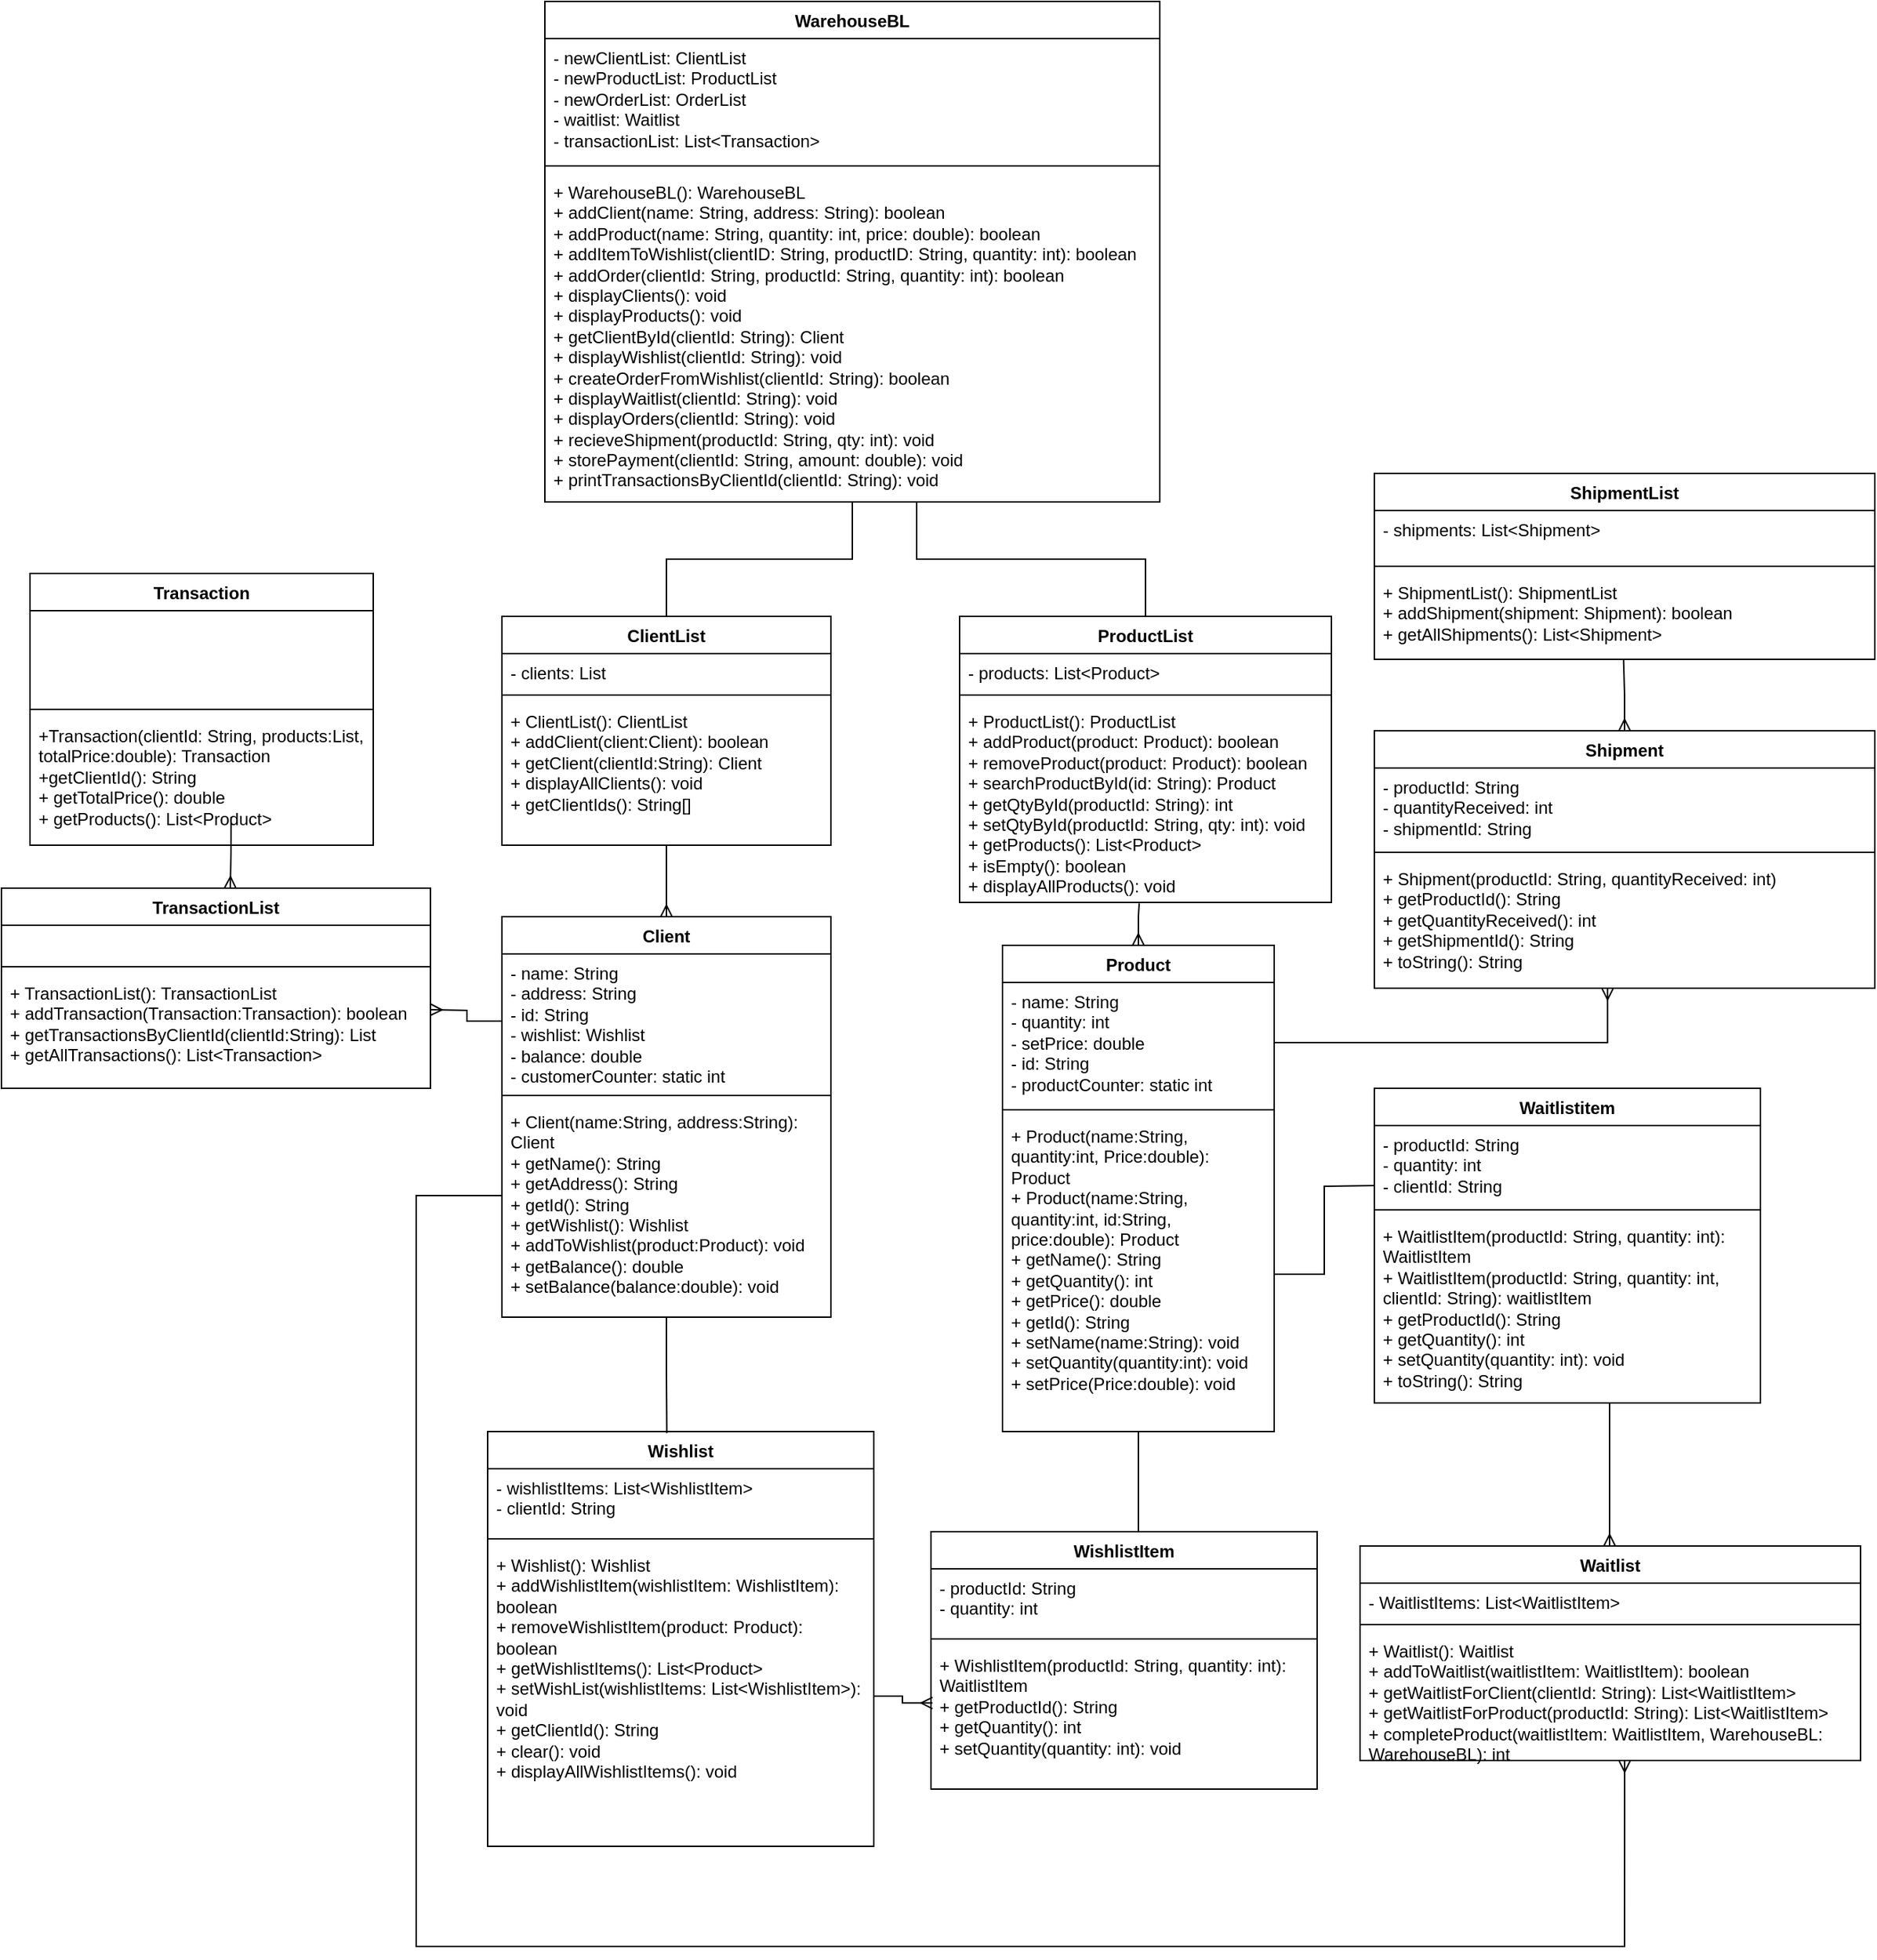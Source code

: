 <mxfile version="28.1.2">
  <diagram name="Warehouse System" id="LI_VsVAxJrolL0fateOj">
    <mxGraphModel dx="254978" dy="162689" grid="1" gridSize="10" guides="1" tooltips="1" connect="1" arrows="1" fold="1" page="1" pageScale="1" pageWidth="850" pageHeight="1100" math="0" shadow="0">
      <root>
        <mxCell id="0" />
        <mxCell id="1" parent="0" />
        <mxCell id="JIjScS_3J3fBeWMevyU9-11" style="endArrow=block;endFill=1;" parent="1" edge="1" />
        <mxCell id="JIjScS_3J3fBeWMevyU9-12" style="endArrow=block;endFill=1;" parent="1" edge="1" />
        <mxCell id="JIjScS_3J3fBeWMevyU9-13" style="endArrow=block;endFill=1;" parent="1" edge="1" />
        <mxCell id="JIjScS_3J3fBeWMevyU9-14" style="endArrow=block;endFill=1;" parent="1" edge="1" />
        <mxCell id="JIjScS_3J3fBeWMevyU9-15" style="endArrow=block;endFill=1;" parent="1" edge="1" />
        <mxCell id="JIjScS_3J3fBeWMevyU9-16" style="endArrow=block;endFill=1;" parent="1" edge="1" />
        <mxCell id="JIjScS_3J3fBeWMevyU9-17" style="endArrow=block;endFill=1;" parent="1" edge="1" />
        <mxCell id="JIjScS_3J3fBeWMevyU9-18" style="endArrow=block;endFill=1;" parent="1" edge="1" />
        <mxCell id="JIjScS_3J3fBeWMevyU9-19" style="endArrow=block;endFill=1;" parent="1" edge="1" />
        <mxCell id="JIjScS_3J3fBeWMevyU9-20" style="endArrow=block;endFill=1;" parent="1" edge="1" />
        <mxCell id="JIjScS_3J3fBeWMevyU9-21" style="endArrow=block;endFill=1;" parent="1" edge="1" />
        <mxCell id="JIjScS_3J3fBeWMevyU9-22" style="endArrow=block;endFill=1;" parent="1" edge="1" />
        <mxCell id="JIjScS_3J3fBeWMevyU9-52" value="Client" style="swimlane;fontStyle=1;align=center;verticalAlign=top;childLayout=stackLayout;horizontal=1;startSize=26;horizontalStack=0;resizeParent=1;resizeParentMax=0;resizeLast=0;collapsible=1;marginBottom=0;whiteSpace=wrap;html=1;" parent="1" vertex="1">
          <mxGeometry x="-158490" y="-96530" width="230" height="280" as="geometry" />
        </mxCell>
        <mxCell id="JIjScS_3J3fBeWMevyU9-53" value="&lt;div&gt;- name: String&lt;/div&gt;&lt;div&gt;- address: String&lt;/div&gt;&lt;div&gt;- id: String&lt;/div&gt;&lt;div&gt;- wishlist: Wishlist&lt;/div&gt;&lt;div&gt;- balance: double&lt;/div&gt;&lt;div&gt;- customerCounter: static int&lt;/div&gt;" style="text;strokeColor=none;fillColor=none;align=left;verticalAlign=top;spacingLeft=4;spacingRight=4;overflow=hidden;rotatable=0;points=[[0,0.5],[1,0.5]];portConstraint=eastwest;whiteSpace=wrap;html=1;" parent="JIjScS_3J3fBeWMevyU9-52" vertex="1">
          <mxGeometry y="26" width="230" height="94" as="geometry" />
        </mxCell>
        <mxCell id="JIjScS_3J3fBeWMevyU9-54" value="" style="line;strokeWidth=1;fillColor=none;align=left;verticalAlign=middle;spacingTop=-1;spacingLeft=3;spacingRight=3;rotatable=0;labelPosition=right;points=[];portConstraint=eastwest;strokeColor=inherit;" parent="JIjScS_3J3fBeWMevyU9-52" vertex="1">
          <mxGeometry y="120" width="230" height="10" as="geometry" />
        </mxCell>
        <mxCell id="JIjScS_3J3fBeWMevyU9-55" value="&lt;div&gt;+ Client(name:String, address:String): Client&lt;/div&gt;&lt;div&gt;+ getName(): String&lt;/div&gt;&lt;div&gt;+ getAddress(): String&lt;/div&gt;&lt;div&gt;+ getId(): String&lt;/div&gt;&lt;div&gt;+ getWishlist(): Wishlist&lt;/div&gt;&lt;div&gt;+ addToWishlist(product:Product): void&lt;/div&gt;&lt;div&gt;+ getBalance(): double&lt;/div&gt;&lt;div&gt;+ setBalance(balance:double): void&lt;/div&gt;" style="text;strokeColor=none;fillColor=none;align=left;verticalAlign=top;spacingLeft=4;spacingRight=4;overflow=hidden;rotatable=0;points=[[0,0.5],[1,0.5]];portConstraint=eastwest;whiteSpace=wrap;html=1;" parent="JIjScS_3J3fBeWMevyU9-52" vertex="1">
          <mxGeometry y="130" width="230" height="150" as="geometry" />
        </mxCell>
        <mxCell id="eMsZ3mc8ceeWu4XuhbyN-4" style="edgeStyle=orthogonalEdgeStyle;rounded=0;orthogonalLoop=1;jettySize=auto;html=1;entryX=0.5;entryY=0;entryDx=0;entryDy=0;endArrow=ERmany;endFill=0;" parent="1" source="JIjScS_3J3fBeWMevyU9-57" target="JIjScS_3J3fBeWMevyU9-52" edge="1">
          <mxGeometry relative="1" as="geometry" />
        </mxCell>
        <mxCell id="JIjScS_3J3fBeWMevyU9-57" value="ClientList" style="swimlane;fontStyle=1;align=center;verticalAlign=top;childLayout=stackLayout;horizontal=1;startSize=26;horizontalStack=0;resizeParent=1;resizeParentMax=0;resizeLast=0;collapsible=1;marginBottom=0;whiteSpace=wrap;html=1;" parent="1" vertex="1">
          <mxGeometry x="-158490" y="-96740" width="230" height="160" as="geometry" />
        </mxCell>
        <mxCell id="JIjScS_3J3fBeWMevyU9-58" value="- clients: List" style="text;strokeColor=none;fillColor=none;align=left;verticalAlign=top;spacingLeft=4;spacingRight=4;overflow=hidden;rotatable=0;points=[[0,0.5],[1,0.5]];portConstraint=eastwest;whiteSpace=wrap;html=1;" parent="JIjScS_3J3fBeWMevyU9-57" vertex="1">
          <mxGeometry y="26" width="230" height="24" as="geometry" />
        </mxCell>
        <mxCell id="JIjScS_3J3fBeWMevyU9-59" value="" style="line;strokeWidth=1;fillColor=none;align=left;verticalAlign=middle;spacingTop=-1;spacingLeft=3;spacingRight=3;rotatable=0;labelPosition=right;points=[];portConstraint=eastwest;strokeColor=inherit;" parent="JIjScS_3J3fBeWMevyU9-57" vertex="1">
          <mxGeometry y="50" width="230" height="10" as="geometry" />
        </mxCell>
        <mxCell id="JIjScS_3J3fBeWMevyU9-60" value="&lt;div&gt;+ ClientList(): ClientList&lt;/div&gt;&lt;div&gt;+ addClient(client:Client): boolean&lt;/div&gt;&lt;div&gt;+ getClient(clientId:String): Client&lt;/div&gt;&lt;div&gt;+ displayAllClients(): void&lt;/div&gt;&lt;div&gt;+ getClientIds(): String[]&lt;/div&gt;" style="text;strokeColor=none;fillColor=none;align=left;verticalAlign=top;spacingLeft=4;spacingRight=4;overflow=hidden;rotatable=0;points=[[0,0.5],[1,0.5]];portConstraint=eastwest;whiteSpace=wrap;html=1;" parent="JIjScS_3J3fBeWMevyU9-57" vertex="1">
          <mxGeometry y="60" width="230" height="100" as="geometry" />
        </mxCell>
        <mxCell id="JIjScS_3J3fBeWMevyU9-71" value="Product" style="swimlane;fontStyle=1;align=center;verticalAlign=top;childLayout=stackLayout;horizontal=1;startSize=26;horizontalStack=0;resizeParent=1;resizeParentMax=0;resizeLast=0;collapsible=1;marginBottom=0;whiteSpace=wrap;html=1;" parent="1" vertex="1">
          <mxGeometry x="-158140" y="-96510" width="190" height="340" as="geometry" />
        </mxCell>
        <mxCell id="JIjScS_3J3fBeWMevyU9-72" value="&lt;div&gt;- name: String&lt;/div&gt;&lt;div&gt;- quantity: int&lt;/div&gt;&lt;div&gt;- setPrice: double&lt;/div&gt;&lt;div&gt;- id: String&lt;/div&gt;&lt;div&gt;- productCounter: static int&lt;/div&gt;&lt;div&gt;&lt;br&gt;&lt;/div&gt;" style="text;strokeColor=none;fillColor=none;align=left;verticalAlign=top;spacingLeft=4;spacingRight=4;overflow=hidden;rotatable=0;points=[[0,0.5],[1,0.5]];portConstraint=eastwest;whiteSpace=wrap;html=1;" parent="JIjScS_3J3fBeWMevyU9-71" vertex="1">
          <mxGeometry y="26" width="190" height="84" as="geometry" />
        </mxCell>
        <mxCell id="JIjScS_3J3fBeWMevyU9-73" value="" style="line;strokeWidth=1;fillColor=none;align=left;verticalAlign=middle;spacingTop=-1;spacingLeft=3;spacingRight=3;rotatable=0;labelPosition=right;points=[];portConstraint=eastwest;strokeColor=inherit;" parent="JIjScS_3J3fBeWMevyU9-71" vertex="1">
          <mxGeometry y="110" width="190" height="10" as="geometry" />
        </mxCell>
        <mxCell id="JIjScS_3J3fBeWMevyU9-74" value="&lt;div&gt;+ Product(name:String, quantity:int, Price:double): Product&lt;/div&gt;&lt;div&gt;+ Product(name:String, quantity:int, id:String, price:double): Product&lt;/div&gt;&lt;div&gt;+ getName(): String&lt;/div&gt;&lt;div&gt;+ getQuantity(): int&lt;/div&gt;&lt;div&gt;+ getPrice(): double&lt;/div&gt;&lt;div&gt;+ getId(): String&lt;/div&gt;&lt;div&gt;+ setName(name:String): void&lt;/div&gt;&lt;div&gt;+ setQuantity(quantity:int): void&lt;/div&gt;&lt;div&gt;+ setPrice(Price:double): void&lt;/div&gt;&lt;div&gt;&lt;br&gt;&lt;/div&gt;" style="text;strokeColor=none;fillColor=none;align=left;verticalAlign=top;spacingLeft=4;spacingRight=4;overflow=hidden;rotatable=0;points=[[0,0.5],[1,0.5]];portConstraint=eastwest;whiteSpace=wrap;html=1;" parent="JIjScS_3J3fBeWMevyU9-71" vertex="1">
          <mxGeometry y="120" width="190" height="220" as="geometry" />
        </mxCell>
        <mxCell id="JIjScS_3J3fBeWMevyU9-75" value="ProductList" style="swimlane;fontStyle=1;align=center;verticalAlign=top;childLayout=stackLayout;horizontal=1;startSize=26;horizontalStack=0;resizeParent=1;resizeParentMax=0;resizeLast=0;collapsible=1;marginBottom=0;whiteSpace=wrap;html=1;" parent="1" vertex="1">
          <mxGeometry x="-158170" y="-96740" width="260" height="200" as="geometry" />
        </mxCell>
        <mxCell id="JIjScS_3J3fBeWMevyU9-76" value="&lt;div&gt;- products: List&amp;lt;Product&amp;gt;&lt;br&gt;&lt;/div&gt;&lt;div&gt;&lt;br&gt;&lt;/div&gt;" style="text;strokeColor=none;fillColor=none;align=left;verticalAlign=top;spacingLeft=4;spacingRight=4;overflow=hidden;rotatable=0;points=[[0,0.5],[1,0.5]];portConstraint=eastwest;whiteSpace=wrap;html=1;" parent="JIjScS_3J3fBeWMevyU9-75" vertex="1">
          <mxGeometry y="26" width="260" height="24" as="geometry" />
        </mxCell>
        <mxCell id="JIjScS_3J3fBeWMevyU9-77" value="" style="line;strokeWidth=1;fillColor=none;align=left;verticalAlign=middle;spacingTop=-1;spacingLeft=3;spacingRight=3;rotatable=0;labelPosition=right;points=[];portConstraint=eastwest;strokeColor=inherit;" parent="JIjScS_3J3fBeWMevyU9-75" vertex="1">
          <mxGeometry y="50" width="260" height="10" as="geometry" />
        </mxCell>
        <mxCell id="JIjScS_3J3fBeWMevyU9-78" value="&lt;div&gt;&lt;div&gt;+ ProductList(): ProductList&lt;/div&gt;&lt;div&gt;+ addProduct(product: Product): boolean&lt;/div&gt;&lt;div&gt;+ removeProduct(product: Product): boolean&lt;/div&gt;&lt;div&gt;+ searchProductById(id: String): Product&lt;/div&gt;&lt;div&gt;+ getQtyById(productId: String): int&lt;/div&gt;&lt;div&gt;+ setQtyById(productId: String, qty: int): void&lt;/div&gt;&lt;div&gt;+ getProducts(): List&amp;lt;Product&amp;gt;&lt;/div&gt;&lt;div&gt;+ isEmpty(): boolean&lt;/div&gt;&lt;div&gt;+ displayAllProducts(): void&lt;/div&gt;&lt;/div&gt;&lt;div&gt;&lt;br&gt;&lt;/div&gt;&lt;div&gt;&lt;br&gt;&lt;/div&gt;" style="text;strokeColor=none;fillColor=none;align=left;verticalAlign=top;spacingLeft=4;spacingRight=4;overflow=hidden;rotatable=0;points=[[0,0.5],[1,0.5]];portConstraint=eastwest;whiteSpace=wrap;html=1;" parent="JIjScS_3J3fBeWMevyU9-75" vertex="1">
          <mxGeometry y="60" width="260" height="140" as="geometry" />
        </mxCell>
        <mxCell id="JIjScS_3J3fBeWMevyU9-79" value="Wishlist" style="swimlane;fontStyle=1;align=center;verticalAlign=top;childLayout=stackLayout;horizontal=1;startSize=26;horizontalStack=0;resizeParent=1;resizeParentMax=0;resizeLast=0;collapsible=1;marginBottom=0;whiteSpace=wrap;html=1;" parent="1" vertex="1">
          <mxGeometry x="-158500" y="-96170" width="270" height="290" as="geometry" />
        </mxCell>
        <mxCell id="JIjScS_3J3fBeWMevyU9-80" value="&lt;div&gt;&lt;div&gt;- wishlistItems: List&amp;lt;WishlistItem&amp;gt;&lt;/div&gt;&lt;/div&gt;&lt;div&gt;&lt;div&gt;- clientId: String&lt;/div&gt;&lt;div&gt;&lt;br&gt;&lt;/div&gt;&lt;/div&gt;" style="text;strokeColor=none;fillColor=none;align=left;verticalAlign=top;spacingLeft=4;spacingRight=4;overflow=hidden;rotatable=0;points=[[0,0.5],[1,0.5]];portConstraint=eastwest;whiteSpace=wrap;html=1;" parent="JIjScS_3J3fBeWMevyU9-79" vertex="1">
          <mxGeometry y="26" width="270" height="44" as="geometry" />
        </mxCell>
        <mxCell id="JIjScS_3J3fBeWMevyU9-81" value="" style="line;strokeWidth=1;fillColor=none;align=left;verticalAlign=middle;spacingTop=-1;spacingLeft=3;spacingRight=3;rotatable=0;labelPosition=right;points=[];portConstraint=eastwest;strokeColor=inherit;" parent="JIjScS_3J3fBeWMevyU9-79" vertex="1">
          <mxGeometry y="70" width="270" height="10" as="geometry" />
        </mxCell>
        <mxCell id="JIjScS_3J3fBeWMevyU9-82" value="&lt;div&gt;&lt;div&gt;+ Wishlist(): Wishlist&lt;/div&gt;&lt;div&gt;+ addWishlistItem(wishlistItem: WishlistItem): boolean&lt;/div&gt;&lt;div&gt;+ removeWishlistItem(product: Product): boolean&lt;/div&gt;&lt;div&gt;+ getWishlistItems(): List&amp;lt;Product&amp;gt;&lt;/div&gt;&lt;div&gt;+ setWishList(wishlistItems: List&amp;lt;WishlistItem&amp;gt;): void&lt;/div&gt;&lt;div&gt;+ getClientId(): String&lt;/div&gt;&lt;div&gt;+ clear(): void&lt;/div&gt;&lt;div&gt;+ displayAllWishlistItems(): void&lt;/div&gt;&lt;/div&gt;&lt;div&gt;&lt;br&gt;&lt;/div&gt;&lt;div&gt;&lt;br&gt;&lt;/div&gt;&lt;div&gt;&lt;br&gt;&lt;/div&gt;" style="text;strokeColor=none;fillColor=none;align=left;verticalAlign=top;spacingLeft=4;spacingRight=4;overflow=hidden;rotatable=0;points=[[0,0.5],[1,0.5]];portConstraint=eastwest;whiteSpace=wrap;html=1;" parent="JIjScS_3J3fBeWMevyU9-79" vertex="1">
          <mxGeometry y="80" width="270" height="210" as="geometry" />
        </mxCell>
        <mxCell id="eMsZ3mc8ceeWu4XuhbyN-10" style="edgeStyle=orthogonalEdgeStyle;rounded=0;orthogonalLoop=1;jettySize=auto;html=1;exitX=0.5;exitY=1;exitDx=0;exitDy=0;entryX=0.5;entryY=0;entryDx=0;entryDy=0;endArrow=ERmany;endFill=0;" parent="1" edge="1">
          <mxGeometry relative="1" as="geometry">
            <mxPoint x="-157715.48" y="-96190" as="sourcePoint" />
            <mxPoint x="-157715.48" y="-96090" as="targetPoint" />
          </mxGeometry>
        </mxCell>
        <mxCell id="eMsZ3mc8ceeWu4XuhbyN-5" style="edgeStyle=orthogonalEdgeStyle;rounded=0;orthogonalLoop=1;jettySize=auto;html=1;entryX=0.5;entryY=0;entryDx=0;entryDy=0;endArrow=none;endFill=0;" parent="1" source="JIjScS_3J3fBeWMevyU9-91" target="JIjScS_3J3fBeWMevyU9-57" edge="1">
          <mxGeometry relative="1" as="geometry" />
        </mxCell>
        <mxCell id="eMsZ3mc8ceeWu4XuhbyN-6" style="edgeStyle=orthogonalEdgeStyle;rounded=0;orthogonalLoop=1;jettySize=auto;html=1;endArrow=none;endFill=0;" parent="1" source="JIjScS_3J3fBeWMevyU9-91" target="JIjScS_3J3fBeWMevyU9-75" edge="1">
          <mxGeometry relative="1" as="geometry">
            <Array as="points">
              <mxPoint x="-158200" y="-96780" />
              <mxPoint x="-158040" y="-96780" />
            </Array>
          </mxGeometry>
        </mxCell>
        <mxCell id="JIjScS_3J3fBeWMevyU9-91" value="WarehouseBL" style="swimlane;fontStyle=1;align=center;verticalAlign=top;childLayout=stackLayout;horizontal=1;startSize=26;horizontalStack=0;resizeParent=1;resizeParentMax=0;resizeLast=0;collapsible=1;marginBottom=0;whiteSpace=wrap;html=1;" parent="1" vertex="1">
          <mxGeometry x="-158460" y="-97170" width="430" height="350" as="geometry" />
        </mxCell>
        <mxCell id="JIjScS_3J3fBeWMevyU9-92" value="&lt;div&gt;&lt;div&gt;&lt;div&gt;&lt;div&gt;&lt;div&gt;- newClientList: ClientList&lt;/div&gt;&lt;div&gt;- newProductList: ProductList&lt;/div&gt;&lt;div&gt;- newOrderList: OrderList&lt;/div&gt;&lt;div&gt;- waitlist: Waitlist&lt;/div&gt;&lt;div&gt;- transactionList: List&amp;lt;Transaction&amp;gt;&lt;/div&gt;&lt;/div&gt;&lt;/div&gt;&lt;/div&gt;&lt;/div&gt;&lt;div&gt;&lt;br&gt;&lt;/div&gt;" style="text;strokeColor=none;fillColor=none;align=left;verticalAlign=top;spacingLeft=4;spacingRight=4;overflow=hidden;rotatable=0;points=[[0,0.5],[1,0.5]];portConstraint=eastwest;whiteSpace=wrap;html=1;" parent="JIjScS_3J3fBeWMevyU9-91" vertex="1">
          <mxGeometry y="26" width="430" height="84" as="geometry" />
        </mxCell>
        <mxCell id="JIjScS_3J3fBeWMevyU9-93" value="" style="line;strokeWidth=1;fillColor=none;align=left;verticalAlign=middle;spacingTop=-1;spacingLeft=3;spacingRight=3;rotatable=0;labelPosition=right;points=[];portConstraint=eastwest;strokeColor=inherit;" parent="JIjScS_3J3fBeWMevyU9-91" vertex="1">
          <mxGeometry y="110" width="430" height="10" as="geometry" />
        </mxCell>
        <mxCell id="JIjScS_3J3fBeWMevyU9-94" value="&lt;div&gt;&lt;div&gt;&lt;div&gt;&lt;div&gt;&lt;div&gt;+ WarehouseBL(): WarehouseBL&lt;/div&gt;&lt;div&gt;+ addClient(name: String, address: String): boolean&lt;/div&gt;&lt;div&gt;+ addProduct(name: String, quantity: int, price: double): boolean&lt;/div&gt;&lt;div&gt;+ addItemToWishlist(clientID: String, productID: String, quantity: int): boolean&lt;/div&gt;&lt;div&gt;+ addOrder(clientId: String, productId: String, quantity: int): boolean&lt;/div&gt;&lt;div&gt;+ displayClients(): void&lt;/div&gt;&lt;div&gt;+ displayProducts(): void&lt;/div&gt;&lt;div&gt;+ getClientById(clientId: String): Client&lt;/div&gt;&lt;div&gt;+ displayWishlist(clientId: String): void&lt;/div&gt;&lt;div&gt;+ createOrderFromWishlist(clientId: String): boolean&lt;/div&gt;&lt;div&gt;+ displayWaitlist(clientId: String): void&lt;/div&gt;&lt;div&gt;+ displayOrders(clientId: String): void&lt;/div&gt;&lt;div&gt;+ recieveShipment(productId: String, qty: int): void&lt;/div&gt;&lt;div&gt;+ storePayment(clientId: String, amount: double): void&lt;/div&gt;&lt;div&gt;+ printTransactionsByClientId(clientId: String): void&lt;/div&gt;&lt;/div&gt;&lt;/div&gt;&lt;/div&gt;&lt;/div&gt;&lt;div&gt;&lt;br&gt;&lt;/div&gt;" style="text;strokeColor=none;fillColor=none;align=left;verticalAlign=top;spacingLeft=4;spacingRight=4;overflow=hidden;rotatable=0;points=[[0,0.5],[1,0.5]];portConstraint=eastwest;whiteSpace=wrap;html=1;" parent="JIjScS_3J3fBeWMevyU9-91" vertex="1">
          <mxGeometry y="120" width="430" height="230" as="geometry" />
        </mxCell>
        <mxCell id="eMsZ3mc8ceeWu4XuhbyN-1" style="edgeStyle=orthogonalEdgeStyle;rounded=0;orthogonalLoop=1;jettySize=auto;html=1;exitX=0.5;exitY=0;exitDx=0;exitDy=0;entryX=0.602;entryY=1.004;entryDx=0;entryDy=0;entryPerimeter=0;endArrow=none;endFill=0;startArrow=ERmany;startFill=0;" parent="1" edge="1">
          <mxGeometry relative="1" as="geometry">
            <mxPoint x="-158680" y="-96550" as="sourcePoint" />
            <mxPoint x="-158679.4" y="-96599.76" as="targetPoint" />
          </mxGeometry>
        </mxCell>
        <mxCell id="eMsZ3mc8ceeWu4XuhbyN-3" style="edgeStyle=orthogonalEdgeStyle;rounded=0;orthogonalLoop=1;jettySize=auto;html=1;entryX=1;entryY=0.5;entryDx=0;entryDy=0;endArrow=ERmany;endFill=0;" parent="1" source="JIjScS_3J3fBeWMevyU9-53" edge="1">
          <mxGeometry relative="1" as="geometry">
            <mxPoint x="-158540" y="-96465" as="targetPoint" />
          </mxGeometry>
        </mxCell>
        <mxCell id="eMsZ3mc8ceeWu4XuhbyN-8" style="edgeStyle=orthogonalEdgeStyle;rounded=0;orthogonalLoop=1;jettySize=auto;html=1;entryX=0.483;entryY=1.005;entryDx=0;entryDy=0;entryPerimeter=0;endArrow=none;endFill=0;startArrow=ERmany;startFill=0;" parent="1" source="JIjScS_3J3fBeWMevyU9-71" target="JIjScS_3J3fBeWMevyU9-78" edge="1">
          <mxGeometry relative="1" as="geometry" />
        </mxCell>
        <mxCell id="eMsZ3mc8ceeWu4XuhbyN-9" style="edgeStyle=orthogonalEdgeStyle;rounded=0;orthogonalLoop=1;jettySize=auto;html=1;entryX=0;entryY=0.5;entryDx=0;entryDy=0;endArrow=none;endFill=0;" parent="1" source="JIjScS_3J3fBeWMevyU9-74" edge="1">
          <mxGeometry relative="1" as="geometry">
            <mxPoint x="-157880" y="-96342" as="targetPoint" />
          </mxGeometry>
        </mxCell>
        <mxCell id="eMsZ3mc8ceeWu4XuhbyN-12" style="edgeStyle=orthogonalEdgeStyle;rounded=0;orthogonalLoop=1;jettySize=auto;html=1;entryX=0.464;entryY=0.004;entryDx=0;entryDy=0;entryPerimeter=0;endArrow=none;endFill=0;" parent="1" source="JIjScS_3J3fBeWMevyU9-52" target="JIjScS_3J3fBeWMevyU9-79" edge="1">
          <mxGeometry relative="1" as="geometry" />
        </mxCell>
        <mxCell id="eMsZ3mc8ceeWu4XuhbyN-13" value="WishlistItem" style="swimlane;fontStyle=1;align=center;verticalAlign=top;childLayout=stackLayout;horizontal=1;startSize=26;horizontalStack=0;resizeParent=1;resizeParentMax=0;resizeLast=0;collapsible=1;marginBottom=0;whiteSpace=wrap;html=1;" parent="1" vertex="1">
          <mxGeometry x="-158190" y="-96100" width="270" height="180" as="geometry" />
        </mxCell>
        <mxCell id="eMsZ3mc8ceeWu4XuhbyN-14" value="&lt;div&gt;&lt;div&gt;&lt;div&gt;&lt;div&gt;- productId: String&lt;/div&gt;&lt;div&gt;- quantity: int&lt;/div&gt;&lt;/div&gt;&lt;/div&gt;&lt;/div&gt;&lt;div&gt;&lt;br&gt;&lt;/div&gt;" style="text;strokeColor=none;fillColor=none;align=left;verticalAlign=top;spacingLeft=4;spacingRight=4;overflow=hidden;rotatable=0;points=[[0,0.5],[1,0.5]];portConstraint=eastwest;whiteSpace=wrap;html=1;" parent="eMsZ3mc8ceeWu4XuhbyN-13" vertex="1">
          <mxGeometry y="26" width="270" height="44" as="geometry" />
        </mxCell>
        <mxCell id="eMsZ3mc8ceeWu4XuhbyN-15" value="" style="line;strokeWidth=1;fillColor=none;align=left;verticalAlign=middle;spacingTop=-1;spacingLeft=3;spacingRight=3;rotatable=0;labelPosition=right;points=[];portConstraint=eastwest;strokeColor=inherit;" parent="eMsZ3mc8ceeWu4XuhbyN-13" vertex="1">
          <mxGeometry y="70" width="270" height="10" as="geometry" />
        </mxCell>
        <mxCell id="eMsZ3mc8ceeWu4XuhbyN-16" value="&lt;div&gt;&lt;div&gt;&lt;div&gt;&lt;div&gt;+ WishlistItem(productId: String, quantity: int): WaitlistItem&lt;/div&gt;&lt;div&gt;+ getProductId(): String&lt;/div&gt;&lt;div&gt;+ getQuantity(): int&lt;/div&gt;&lt;div&gt;+ setQuantity(quantity: int): void&lt;/div&gt;&lt;/div&gt;&lt;/div&gt;&lt;/div&gt;&lt;div&gt;&lt;br&gt;&lt;/div&gt;" style="text;strokeColor=none;fillColor=none;align=left;verticalAlign=top;spacingLeft=4;spacingRight=4;overflow=hidden;rotatable=0;points=[[0,0.5],[1,0.5]];portConstraint=eastwest;whiteSpace=wrap;html=1;" parent="eMsZ3mc8ceeWu4XuhbyN-13" vertex="1">
          <mxGeometry y="80" width="270" height="100" as="geometry" />
        </mxCell>
        <mxCell id="eMsZ3mc8ceeWu4XuhbyN-17" style="edgeStyle=orthogonalEdgeStyle;rounded=0;orthogonalLoop=1;jettySize=auto;html=1;entryX=0.538;entryY=0.004;entryDx=0;entryDy=0;entryPerimeter=0;endArrow=none;endFill=0;" parent="1" target="eMsZ3mc8ceeWu4XuhbyN-13" edge="1">
          <mxGeometry relative="1" as="geometry">
            <mxPoint x="-158044.957" y="-96100" as="sourcePoint" />
          </mxGeometry>
        </mxCell>
        <mxCell id="eMsZ3mc8ceeWu4XuhbyN-18" style="edgeStyle=orthogonalEdgeStyle;rounded=0;orthogonalLoop=1;jettySize=auto;html=1;entryX=0.004;entryY=0.398;entryDx=0;entryDy=0;entryPerimeter=0;endArrow=ERmany;endFill=0;" parent="1" source="JIjScS_3J3fBeWMevyU9-82" target="eMsZ3mc8ceeWu4XuhbyN-16" edge="1">
          <mxGeometry relative="1" as="geometry" />
        </mxCell>
        <mxCell id="eMsZ3mc8ceeWu4XuhbyN-19" style="edgeStyle=orthogonalEdgeStyle;rounded=0;orthogonalLoop=1;jettySize=auto;html=1;entryX=0;entryY=0.5;entryDx=0;entryDy=0;endArrow=none;endFill=0;startArrow=ERmany;startFill=0;" parent="1" target="JIjScS_3J3fBeWMevyU9-55" edge="1">
          <mxGeometry relative="1" as="geometry">
            <Array as="points">
              <mxPoint x="-157705" y="-95810" />
              <mxPoint x="-158550" y="-95810" />
              <mxPoint x="-158550" y="-96335" />
            </Array>
            <mxPoint x="-157704.952" y="-95940" as="sourcePoint" />
          </mxGeometry>
        </mxCell>
        <mxCell id="vWsNEIL-gURutpa_vmU7-1" value="Transaction" style="swimlane;fontStyle=1;align=center;verticalAlign=top;childLayout=stackLayout;horizontal=1;startSize=26;horizontalStack=0;resizeParent=1;resizeParentMax=0;resizeLast=0;collapsible=1;marginBottom=0;whiteSpace=wrap;html=1;" parent="1" vertex="1">
          <mxGeometry x="-158820" y="-96770" width="240" height="190" as="geometry" />
        </mxCell>
        <mxCell id="vWsNEIL-gURutpa_vmU7-2" value="&lt;font face=&quot;gg mono, Source Code Pro, Consolas, Andale Mono WT, Andale Mono, Lucida Console, Lucida Sans Typewriter, DejaVu Sans Mono, Bitstream Vera Sans Mono, Liberation Mono, Nimbus Mono L, Monaco, Courier New, Courier, monospace&quot; style=&quot;font-size: 14px; white-space-collapse: preserve; color: rgb(0, 0, 0);&quot;&gt;&lt;div style=&quot;&quot;&gt;&lt;div style=&quot;color: rgb(255, 255, 255); font-family: Helvetica; font-size: 12px; white-space-collapse: collapse;&quot;&gt;&lt;div&gt;&lt;span style=&quot;background-color: transparent;&quot;&gt;-clientId: String&lt;/span&gt;&lt;/div&gt;&lt;div&gt;&lt;span style=&quot;background-color: transparent;&quot;&gt;-products: List&amp;lt;Product&amp;gt;&lt;/span&gt;&lt;/div&gt;&lt;div&gt;-totalPrice: double&lt;/div&gt;&lt;/div&gt;&lt;/div&gt;&lt;/font&gt;" style="text;strokeColor=none;fillColor=none;align=left;verticalAlign=top;spacingLeft=4;spacingRight=4;overflow=hidden;rotatable=0;points=[[0,0.5],[1,0.5]];portConstraint=eastwest;whiteSpace=wrap;html=1;" parent="vWsNEIL-gURutpa_vmU7-1" vertex="1">
          <mxGeometry y="26" width="240" height="64" as="geometry" />
        </mxCell>
        <mxCell id="vWsNEIL-gURutpa_vmU7-3" value="" style="line;strokeWidth=1;fillColor=none;align=left;verticalAlign=middle;spacingTop=-1;spacingLeft=3;spacingRight=3;rotatable=0;labelPosition=right;points=[];portConstraint=eastwest;strokeColor=inherit;" parent="vWsNEIL-gURutpa_vmU7-1" vertex="1">
          <mxGeometry y="90" width="240" height="10" as="geometry" />
        </mxCell>
        <mxCell id="vWsNEIL-gURutpa_vmU7-4" value="&lt;div&gt;+Transaction(clientId: String, products:List, totalPrice:double): Transaction&lt;/div&gt;&lt;div&gt;+getClientId(): String&lt;/div&gt;&lt;div&gt;+ getTotalPrice(): double&lt;/div&gt;&lt;div&gt;+ getProducts(): List&amp;lt;Product&amp;gt;&lt;/div&gt;" style="text;strokeColor=none;fillColor=none;align=left;verticalAlign=top;spacingLeft=4;spacingRight=4;overflow=hidden;rotatable=0;points=[[0,0.5],[1,0.5]];portConstraint=eastwest;whiteSpace=wrap;html=1;" parent="vWsNEIL-gURutpa_vmU7-1" vertex="1">
          <mxGeometry y="100" width="240" height="90" as="geometry" />
        </mxCell>
        <mxCell id="vWsNEIL-gURutpa_vmU7-5" value="TransactionList" style="swimlane;fontStyle=1;align=center;verticalAlign=top;childLayout=stackLayout;horizontal=1;startSize=26;horizontalStack=0;resizeParent=1;resizeParentMax=0;resizeLast=0;collapsible=1;marginBottom=0;whiteSpace=wrap;html=1;" parent="1" vertex="1">
          <mxGeometry x="-158840" y="-96550" width="300" height="140" as="geometry" />
        </mxCell>
        <mxCell id="vWsNEIL-gURutpa_vmU7-6" value="&lt;font face=&quot;gg mono, Source Code Pro, Consolas, Andale Mono WT, Andale Mono, Lucida Console, Lucida Sans Typewriter, DejaVu Sans Mono, Bitstream Vera Sans Mono, Liberation Mono, Nimbus Mono L, Monaco, Courier New, Courier, monospace&quot; style=&quot;color: rgb(0, 0, 0);&quot;&gt;&lt;div style=&quot;&quot;&gt;&lt;div style=&quot;color: rgb(255, 255, 255); font-family: Helvetica;&quot;&gt;&lt;span style=&quot;background-color: transparent;&quot;&gt;- Transactions: List&amp;lt;Transaction&amp;gt;&lt;/span&gt;&lt;/div&gt;&lt;/div&gt;&lt;/font&gt;" style="text;strokeColor=none;fillColor=none;align=left;verticalAlign=top;spacingLeft=4;spacingRight=4;overflow=hidden;rotatable=0;points=[[0,0.5],[1,0.5]];portConstraint=eastwest;whiteSpace=wrap;html=1;" parent="vWsNEIL-gURutpa_vmU7-5" vertex="1">
          <mxGeometry y="26" width="300" height="24" as="geometry" />
        </mxCell>
        <mxCell id="vWsNEIL-gURutpa_vmU7-7" value="" style="line;strokeWidth=1;fillColor=none;align=left;verticalAlign=middle;spacingTop=-1;spacingLeft=3;spacingRight=3;rotatable=0;labelPosition=right;points=[];portConstraint=eastwest;strokeColor=inherit;" parent="vWsNEIL-gURutpa_vmU7-5" vertex="1">
          <mxGeometry y="50" width="300" height="10" as="geometry" />
        </mxCell>
        <mxCell id="vWsNEIL-gURutpa_vmU7-8" value="&lt;div&gt;+ TransactionList(): TransactionList&lt;/div&gt;&lt;div&gt;+ addTransaction(Transaction:Transaction): boolean&lt;/div&gt;&lt;div&gt;+ getTransactionsByClientId(clientId:String): List&lt;/div&gt;&lt;div&gt;+ getAllTransactions(): List&amp;lt;Transaction&amp;gt;&lt;/div&gt;" style="text;strokeColor=none;fillColor=none;align=left;verticalAlign=top;spacingLeft=4;spacingRight=4;overflow=hidden;rotatable=0;points=[[0,0.5],[1,0.5]];portConstraint=eastwest;whiteSpace=wrap;html=1;" parent="vWsNEIL-gURutpa_vmU7-5" vertex="1">
          <mxGeometry y="60" width="300" height="80" as="geometry" />
        </mxCell>
        <mxCell id="vWsNEIL-gURutpa_vmU7-9" style="edgeStyle=orthogonalEdgeStyle;rounded=0;orthogonalLoop=1;jettySize=auto;html=1;endArrow=none;endFill=0;" parent="1" source="JIjScS_3J3fBeWMevyU9-71" edge="1">
          <mxGeometry relative="1" as="geometry">
            <mxPoint x="-158045" y="-96100" as="targetPoint" />
          </mxGeometry>
        </mxCell>
        <mxCell id="vWsNEIL-gURutpa_vmU7-10" value="Waitlistitem" style="swimlane;fontStyle=1;align=center;verticalAlign=top;childLayout=stackLayout;horizontal=1;startSize=26;horizontalStack=0;resizeParent=1;resizeParentMax=0;resizeLast=0;collapsible=1;marginBottom=0;whiteSpace=wrap;html=1;" parent="1" vertex="1">
          <mxGeometry x="-157880" y="-96410" width="270" height="220" as="geometry" />
        </mxCell>
        <mxCell id="vWsNEIL-gURutpa_vmU7-11" value="&lt;div&gt;&lt;div&gt;&lt;div&gt;&lt;div&gt;- productId: String&lt;/div&gt;&lt;div&gt;- quantity: int&lt;/div&gt;&lt;/div&gt;&lt;/div&gt;&lt;/div&gt;&lt;div&gt;- clientId: String&lt;/div&gt;&lt;div&gt;&lt;br&gt;&lt;/div&gt;" style="text;strokeColor=none;fillColor=none;align=left;verticalAlign=top;spacingLeft=4;spacingRight=4;overflow=hidden;rotatable=0;points=[[0,0.5],[1,0.5]];portConstraint=eastwest;whiteSpace=wrap;html=1;" parent="vWsNEIL-gURutpa_vmU7-10" vertex="1">
          <mxGeometry y="26" width="270" height="54" as="geometry" />
        </mxCell>
        <mxCell id="vWsNEIL-gURutpa_vmU7-12" value="" style="line;strokeWidth=1;fillColor=none;align=left;verticalAlign=middle;spacingTop=-1;spacingLeft=3;spacingRight=3;rotatable=0;labelPosition=right;points=[];portConstraint=eastwest;strokeColor=inherit;" parent="vWsNEIL-gURutpa_vmU7-10" vertex="1">
          <mxGeometry y="80" width="270" height="10" as="geometry" />
        </mxCell>
        <mxCell id="vWsNEIL-gURutpa_vmU7-13" value="&lt;div&gt;&lt;div&gt;&lt;div&gt;&lt;div&gt;+ WaitlistItem(productId: String, quantity: int): WaitlistItem&lt;/div&gt;&lt;div&gt;+ WaitlistItem(productId: String, quantity: int, clientId: String): waitlistItem&lt;/div&gt;&lt;div&gt;+ getProductId(): String&lt;/div&gt;&lt;div&gt;+ getQuantity(): int&lt;/div&gt;&lt;div&gt;+ setQuantity(quantity: int): void&lt;/div&gt;&lt;/div&gt;&lt;/div&gt;&lt;/div&gt;&lt;div&gt;+ toString(): String&lt;/div&gt;&lt;div&gt;&lt;br&gt;&lt;/div&gt;" style="text;strokeColor=none;fillColor=none;align=left;verticalAlign=top;spacingLeft=4;spacingRight=4;overflow=hidden;rotatable=0;points=[[0,0.5],[1,0.5]];portConstraint=eastwest;whiteSpace=wrap;html=1;" parent="vWsNEIL-gURutpa_vmU7-10" vertex="1">
          <mxGeometry y="90" width="270" height="130" as="geometry" />
        </mxCell>
        <mxCell id="vWsNEIL-gURutpa_vmU7-14" value="Waitlist" style="swimlane;fontStyle=1;align=center;verticalAlign=top;childLayout=stackLayout;horizontal=1;startSize=26;horizontalStack=0;resizeParent=1;resizeParentMax=0;resizeLast=0;collapsible=1;marginBottom=0;whiteSpace=wrap;html=1;" parent="1" vertex="1">
          <mxGeometry x="-157890" y="-96090" width="350" height="150" as="geometry" />
        </mxCell>
        <mxCell id="vWsNEIL-gURutpa_vmU7-15" value="&lt;div&gt;&lt;div&gt;&lt;div&gt;- WaitlistItems: List&amp;lt;&lt;span style=&quot;background-color: transparent; color: light-dark(rgb(0, 0, 0), rgb(255, 255, 255));&quot;&gt;WaitlistItem&amp;gt;&lt;/span&gt;&lt;/div&gt;&lt;/div&gt;&lt;/div&gt;&lt;div&gt;&lt;br&gt;&lt;/div&gt;" style="text;strokeColor=none;fillColor=none;align=left;verticalAlign=top;spacingLeft=4;spacingRight=4;overflow=hidden;rotatable=0;points=[[0,0.5],[1,0.5]];portConstraint=eastwest;whiteSpace=wrap;html=1;" parent="vWsNEIL-gURutpa_vmU7-14" vertex="1">
          <mxGeometry y="26" width="350" height="24" as="geometry" />
        </mxCell>
        <mxCell id="vWsNEIL-gURutpa_vmU7-16" value="" style="line;strokeWidth=1;fillColor=none;align=left;verticalAlign=middle;spacingTop=-1;spacingLeft=3;spacingRight=3;rotatable=0;labelPosition=right;points=[];portConstraint=eastwest;strokeColor=inherit;" parent="vWsNEIL-gURutpa_vmU7-14" vertex="1">
          <mxGeometry y="50" width="350" height="10" as="geometry" />
        </mxCell>
        <mxCell id="vWsNEIL-gURutpa_vmU7-17" value="&lt;div&gt;&lt;div&gt;&lt;div&gt;+ Waitlist(): Waitlist&lt;/div&gt;&lt;div&gt;+ addToWaitlist(waitlistItem: WaitlistItem): boolean&lt;/div&gt;&lt;div&gt;+ getWaitlistForClient(clientId: String): List&amp;lt;WaitlistItem&amp;gt;&lt;/div&gt;&lt;div&gt;&lt;div&gt;+&amp;nbsp;getWaitlistForProduct(productId: String): List&amp;lt;WaitlistItem&amp;gt;&lt;/div&gt;&lt;/div&gt;&lt;div&gt;+ completeProduct(waitlistItem: WaitlistItem, WarehouseBL: WarehouseBL): int&lt;/div&gt;&lt;/div&gt;&lt;/div&gt;&lt;div&gt;&lt;br&gt;&lt;/div&gt;&lt;div&gt;&lt;br&gt;&lt;/div&gt;&lt;div&gt;&lt;br&gt;&lt;/div&gt;" style="text;strokeColor=none;fillColor=none;align=left;verticalAlign=top;spacingLeft=4;spacingRight=4;overflow=hidden;rotatable=0;points=[[0,0.5],[1,0.5]];portConstraint=eastwest;whiteSpace=wrap;html=1;" parent="vWsNEIL-gURutpa_vmU7-14" vertex="1">
          <mxGeometry y="60" width="350" height="90" as="geometry" />
        </mxCell>
        <mxCell id="1HwShsNkc7d_rfq3uoh4-1" value="Shipment" style="swimlane;fontStyle=1;align=center;verticalAlign=top;childLayout=stackLayout;horizontal=1;startSize=26;horizontalStack=0;resizeParent=1;resizeParentMax=0;resizeLast=0;collapsible=1;marginBottom=0;whiteSpace=wrap;html=1;" vertex="1" parent="1">
          <mxGeometry x="-157880" y="-96660" width="350" height="180" as="geometry" />
        </mxCell>
        <mxCell id="1HwShsNkc7d_rfq3uoh4-2" value="&lt;div&gt;&lt;div&gt;&lt;div&gt;- productId: String&lt;/div&gt;&lt;/div&gt;&lt;/div&gt;&lt;div&gt;-&amp;nbsp;quantityReceived: int&lt;/div&gt;&lt;div&gt;-&amp;nbsp;shipmentId: String&lt;/div&gt;" style="text;strokeColor=none;fillColor=none;align=left;verticalAlign=top;spacingLeft=4;spacingRight=4;overflow=hidden;rotatable=0;points=[[0,0.5],[1,0.5]];portConstraint=eastwest;whiteSpace=wrap;html=1;" vertex="1" parent="1HwShsNkc7d_rfq3uoh4-1">
          <mxGeometry y="26" width="350" height="54" as="geometry" />
        </mxCell>
        <mxCell id="1HwShsNkc7d_rfq3uoh4-3" value="" style="line;strokeWidth=1;fillColor=none;align=left;verticalAlign=middle;spacingTop=-1;spacingLeft=3;spacingRight=3;rotatable=0;labelPosition=right;points=[];portConstraint=eastwest;strokeColor=inherit;" vertex="1" parent="1HwShsNkc7d_rfq3uoh4-1">
          <mxGeometry y="80" width="350" height="10" as="geometry" />
        </mxCell>
        <mxCell id="1HwShsNkc7d_rfq3uoh4-4" value="&lt;div&gt;+&amp;nbsp;Shipment(productId: String, quantityReceived: int)&lt;/div&gt;&lt;div&gt;+&amp;nbsp;getProductId(): String&lt;/div&gt;&lt;div&gt;+&amp;nbsp;getQuantityReceived(): int&lt;/div&gt;&lt;div&gt;+&amp;nbsp;getShipmentId(): String&lt;/div&gt;&lt;div&gt;+&amp;nbsp;toString(): String&lt;/div&gt;" style="text;strokeColor=none;fillColor=none;align=left;verticalAlign=top;spacingLeft=4;spacingRight=4;overflow=hidden;rotatable=0;points=[[0,0.5],[1,0.5]];portConstraint=eastwest;whiteSpace=wrap;html=1;" vertex="1" parent="1HwShsNkc7d_rfq3uoh4-1">
          <mxGeometry y="90" width="350" height="90" as="geometry" />
        </mxCell>
        <mxCell id="1HwShsNkc7d_rfq3uoh4-5" value="ShipmentList" style="swimlane;fontStyle=1;align=center;verticalAlign=top;childLayout=stackLayout;horizontal=1;startSize=26;horizontalStack=0;resizeParent=1;resizeParentMax=0;resizeLast=0;collapsible=1;marginBottom=0;whiteSpace=wrap;html=1;" vertex="1" parent="1">
          <mxGeometry x="-157880" y="-96840" width="350" height="130" as="geometry" />
        </mxCell>
        <mxCell id="1HwShsNkc7d_rfq3uoh4-6" value="&lt;div&gt;&lt;div&gt;&lt;div&gt;-&amp;nbsp;shipments: List&amp;lt;Shipment&amp;gt;&lt;/div&gt;&lt;/div&gt;&lt;/div&gt;" style="text;strokeColor=none;fillColor=none;align=left;verticalAlign=top;spacingLeft=4;spacingRight=4;overflow=hidden;rotatable=0;points=[[0,0.5],[1,0.5]];portConstraint=eastwest;whiteSpace=wrap;html=1;" vertex="1" parent="1HwShsNkc7d_rfq3uoh4-5">
          <mxGeometry y="26" width="350" height="34" as="geometry" />
        </mxCell>
        <mxCell id="1HwShsNkc7d_rfq3uoh4-7" value="" style="line;strokeWidth=1;fillColor=none;align=left;verticalAlign=middle;spacingTop=-1;spacingLeft=3;spacingRight=3;rotatable=0;labelPosition=right;points=[];portConstraint=eastwest;strokeColor=inherit;" vertex="1" parent="1HwShsNkc7d_rfq3uoh4-5">
          <mxGeometry y="60" width="350" height="10" as="geometry" />
        </mxCell>
        <mxCell id="1HwShsNkc7d_rfq3uoh4-8" value="&lt;div&gt;+&amp;nbsp;ShipmentList(): ShipmentList&lt;/div&gt;&lt;div&gt;+&amp;nbsp;addShipment(shipment: Shipment): boolean&lt;/div&gt;&lt;div&gt;+&amp;nbsp;getAllShipments(): List&amp;lt;Shipment&amp;gt;&lt;/div&gt;" style="text;strokeColor=none;fillColor=none;align=left;verticalAlign=top;spacingLeft=4;spacingRight=4;overflow=hidden;rotatable=0;points=[[0,0.5],[1,0.5]];portConstraint=eastwest;whiteSpace=wrap;html=1;" vertex="1" parent="1HwShsNkc7d_rfq3uoh4-5">
          <mxGeometry y="70" width="350" height="60" as="geometry" />
        </mxCell>
        <mxCell id="1HwShsNkc7d_rfq3uoh4-9" style="edgeStyle=orthogonalEdgeStyle;rounded=0;orthogonalLoop=1;jettySize=auto;html=1;entryX=0.498;entryY=1.007;entryDx=0;entryDy=0;entryPerimeter=0;endArrow=none;endFill=0;startArrow=ERmany;startFill=0;" edge="1" parent="1" source="1HwShsNkc7d_rfq3uoh4-1" target="1HwShsNkc7d_rfq3uoh4-8">
          <mxGeometry relative="1" as="geometry" />
        </mxCell>
        <mxCell id="1HwShsNkc7d_rfq3uoh4-10" style="edgeStyle=orthogonalEdgeStyle;rounded=0;orthogonalLoop=1;jettySize=auto;html=1;entryX=0.466;entryY=1;entryDx=0;entryDy=0;entryPerimeter=0;endArrow=ERmany;endFill=0;" edge="1" parent="1" source="JIjScS_3J3fBeWMevyU9-72" target="1HwShsNkc7d_rfq3uoh4-4">
          <mxGeometry relative="1" as="geometry" />
        </mxCell>
      </root>
    </mxGraphModel>
  </diagram>
</mxfile>
